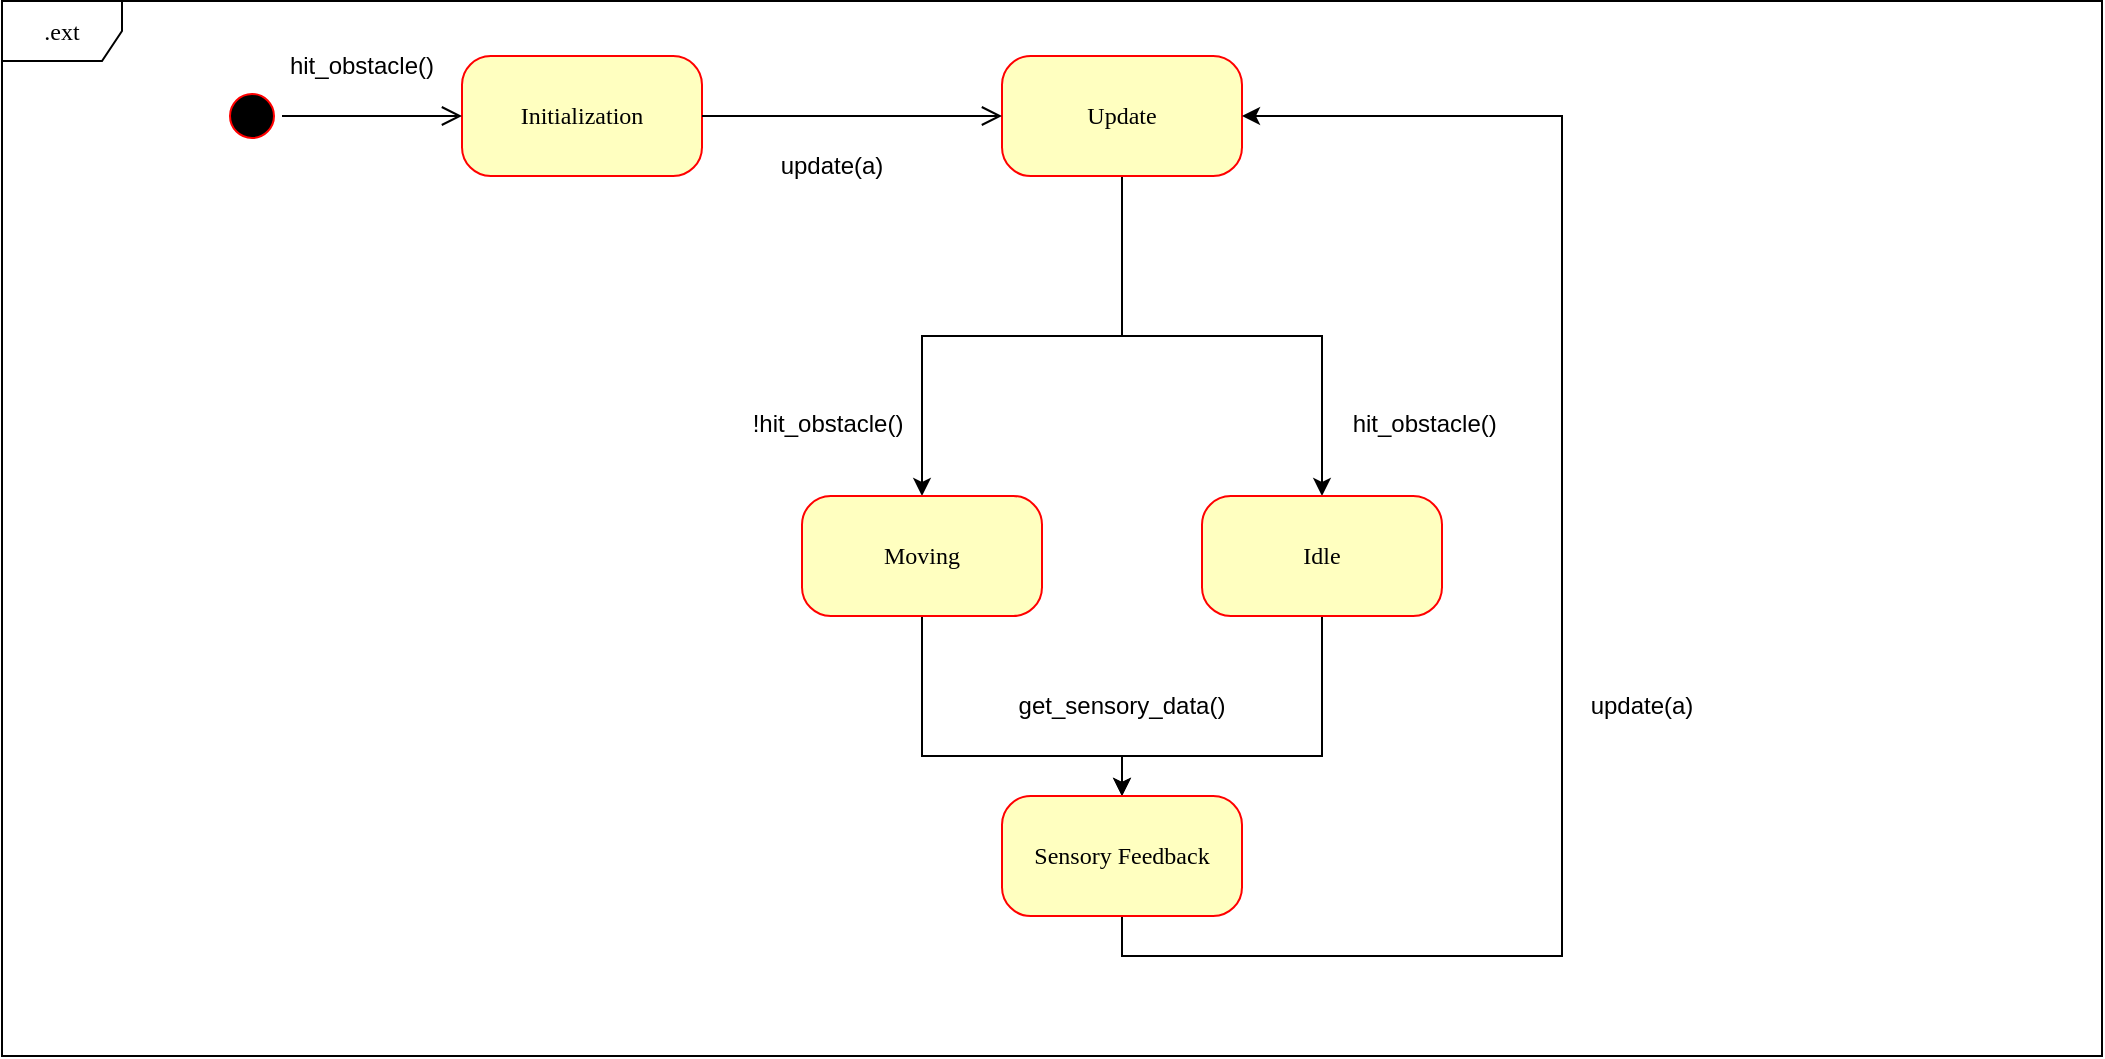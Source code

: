 <mxfile version="20.5.3" type="device"><diagram name="Page-1" id="58cdce13-f638-feb5-8d6f-7d28b1aa9fa0"><mxGraphModel dx="1038" dy="1397" grid="1" gridSize="10" guides="1" tooltips="1" connect="1" arrows="1" fold="1" page="1" pageScale="1" pageWidth="1100" pageHeight="850" background="none" math="0" shadow="0"><root><mxCell id="0"/><mxCell id="1" parent="0"/><mxCell id="2a3bc250acf0617d-8" value=".ext" style="shape=umlFrame;whiteSpace=wrap;html=1;rounded=1;shadow=0;comic=0;labelBackgroundColor=none;strokeWidth=1;fontFamily=Verdana;fontSize=12;align=center;" parent="1" vertex="1"><mxGeometry x="60" y="-387.5" width="1050" height="527.5" as="geometry"/></mxCell><mxCell id="382b91b5511bd0f7-1" value="" style="ellipse;html=1;shape=startState;fillColor=#000000;strokeColor=#ff0000;rounded=1;shadow=0;comic=0;labelBackgroundColor=none;fontFamily=Verdana;fontSize=12;fontColor=#000000;align=center;direction=south;" parent="1" vertex="1"><mxGeometry x="170" y="-345" width="30" height="30" as="geometry"/></mxCell><mxCell id="382b91b5511bd0f7-6" value="Initialization" style="rounded=1;whiteSpace=wrap;html=1;arcSize=24;fillColor=#ffffc0;strokeColor=#ff0000;shadow=0;comic=0;labelBackgroundColor=none;fontFamily=Verdana;fontSize=12;fontColor=#000000;align=center;" parent="1" vertex="1"><mxGeometry x="290" y="-360" width="120" height="60" as="geometry"/></mxCell><mxCell id="s9As_qn-SaXOsNYOZvD4-5" style="edgeStyle=orthogonalEdgeStyle;rounded=0;orthogonalLoop=1;jettySize=auto;html=1;" parent="1" source="382b91b5511bd0f7-7" target="s9As_qn-SaXOsNYOZvD4-3" edge="1"><mxGeometry relative="1" as="geometry"/></mxCell><mxCell id="s9As_qn-SaXOsNYOZvD4-6" style="edgeStyle=orthogonalEdgeStyle;rounded=0;orthogonalLoop=1;jettySize=auto;html=1;entryX=0.5;entryY=0;entryDx=0;entryDy=0;" parent="1" source="382b91b5511bd0f7-7" target="s9As_qn-SaXOsNYOZvD4-4" edge="1"><mxGeometry relative="1" as="geometry"/></mxCell><mxCell id="382b91b5511bd0f7-7" value="Update" style="rounded=1;whiteSpace=wrap;html=1;arcSize=24;fillColor=#ffffc0;strokeColor=#ff0000;shadow=0;comic=0;labelBackgroundColor=none;fontFamily=Verdana;fontSize=12;fontColor=#000000;align=center;" parent="1" vertex="1"><mxGeometry x="560" y="-360" width="120" height="60" as="geometry"/></mxCell><mxCell id="2a3bc250acf0617d-9" style="edgeStyle=orthogonalEdgeStyle;html=1;labelBackgroundColor=none;endArrow=open;endSize=8;strokeColor=#000000;fontFamily=Verdana;fontSize=12;align=left;" parent="1" source="382b91b5511bd0f7-1" target="382b91b5511bd0f7-6" edge="1"><mxGeometry relative="1" as="geometry"/></mxCell><mxCell id="2a3bc250acf0617d-10" style="edgeStyle=orthogonalEdgeStyle;html=1;labelBackgroundColor=none;endArrow=open;endSize=8;strokeColor=#000000;fontFamily=Verdana;fontSize=12;align=left;entryX=0;entryY=0.5;entryDx=0;entryDy=0;exitX=1;exitY=0.5;exitDx=0;exitDy=0;" parent="1" source="382b91b5511bd0f7-6" target="382b91b5511bd0f7-7" edge="1"><mxGeometry relative="1" as="geometry"><Array as="points"><mxPoint x="460" y="-330"/><mxPoint x="460" y="-330"/></Array></mxGeometry></mxCell><mxCell id="X4DEBgsoZ45ZVgToTa6B-22" value="hit_obstacle()" style="text;html=1;strokeColor=none;fillColor=none;align=center;verticalAlign=middle;whiteSpace=wrap;rounded=0;" parent="1" vertex="1"><mxGeometry x="200" y="-370" width="80" height="30" as="geometry"/></mxCell><mxCell id="A7kQfRxGTvdoAdxTLE2A-3" style="edgeStyle=orthogonalEdgeStyle;rounded=0;orthogonalLoop=1;jettySize=auto;html=1;exitX=0.5;exitY=1;exitDx=0;exitDy=0;entryX=0.5;entryY=0;entryDx=0;entryDy=0;" edge="1" parent="1" source="s9As_qn-SaXOsNYOZvD4-3" target="A7kQfRxGTvdoAdxTLE2A-1"><mxGeometry relative="1" as="geometry"><Array as="points"><mxPoint x="520" y="-10"/><mxPoint x="620" y="-10"/></Array></mxGeometry></mxCell><mxCell id="s9As_qn-SaXOsNYOZvD4-3" value="Moving" style="rounded=1;whiteSpace=wrap;html=1;arcSize=24;fillColor=#ffffc0;strokeColor=#ff0000;shadow=0;comic=0;labelBackgroundColor=none;fontFamily=Verdana;fontSize=12;fontColor=#000000;align=center;" parent="1" vertex="1"><mxGeometry x="460" y="-140" width="120" height="60" as="geometry"/></mxCell><mxCell id="A7kQfRxGTvdoAdxTLE2A-2" style="edgeStyle=orthogonalEdgeStyle;rounded=0;orthogonalLoop=1;jettySize=auto;html=1;exitX=0.5;exitY=1;exitDx=0;exitDy=0;entryX=0.5;entryY=0;entryDx=0;entryDy=0;" edge="1" parent="1" source="s9As_qn-SaXOsNYOZvD4-4" target="A7kQfRxGTvdoAdxTLE2A-1"><mxGeometry relative="1" as="geometry"><mxPoint x="620" y="-20" as="targetPoint"/><Array as="points"><mxPoint x="720" y="-10"/><mxPoint x="620" y="-10"/></Array></mxGeometry></mxCell><mxCell id="s9As_qn-SaXOsNYOZvD4-4" value="Idle" style="rounded=1;whiteSpace=wrap;html=1;arcSize=24;fillColor=#ffffc0;strokeColor=#ff0000;shadow=0;comic=0;labelBackgroundColor=none;fontFamily=Verdana;fontSize=12;fontColor=#000000;align=center;" parent="1" vertex="1"><mxGeometry x="660" y="-140" width="120" height="60" as="geometry"/></mxCell><mxCell id="s9As_qn-SaXOsNYOZvD4-8" value="&amp;nbsp;!hit_obstacle()" style="text;whiteSpace=wrap;html=1;" parent="1" vertex="1"><mxGeometry x="430" y="-190" width="90" height="30" as="geometry"/></mxCell><mxCell id="s9As_qn-SaXOsNYOZvD4-9" value="&amp;nbsp;hit_obstacle()" style="text;whiteSpace=wrap;html=1;" parent="1" vertex="1"><mxGeometry x="730" y="-190" width="90" height="30" as="geometry"/></mxCell><mxCell id="s9As_qn-SaXOsNYOZvD4-13" value="get_sensory_data()" style="text;html=1;strokeColor=none;fillColor=none;align=center;verticalAlign=middle;whiteSpace=wrap;rounded=0;" parent="1" vertex="1"><mxGeometry x="590" y="-50" width="60" height="30" as="geometry"/></mxCell><mxCell id="nddwP3gD8aT9j-EzFHlB-2" value="update(a)" style="text;html=1;strokeColor=none;fillColor=none;align=center;verticalAlign=middle;whiteSpace=wrap;rounded=0;" parent="1" vertex="1"><mxGeometry x="445" y="-320" width="60" height="30" as="geometry"/></mxCell><mxCell id="A7kQfRxGTvdoAdxTLE2A-4" style="edgeStyle=orthogonalEdgeStyle;rounded=0;orthogonalLoop=1;jettySize=auto;html=1;exitX=0.5;exitY=1;exitDx=0;exitDy=0;" edge="1" parent="1" source="A7kQfRxGTvdoAdxTLE2A-1" target="382b91b5511bd0f7-7"><mxGeometry relative="1" as="geometry"><Array as="points"><mxPoint x="620" y="90"/><mxPoint x="840" y="90"/><mxPoint x="840" y="-330"/></Array></mxGeometry></mxCell><mxCell id="A7kQfRxGTvdoAdxTLE2A-1" value="Sensory Feedback" style="rounded=1;whiteSpace=wrap;html=1;arcSize=24;fillColor=#ffffc0;strokeColor=#ff0000;shadow=0;comic=0;labelBackgroundColor=none;fontFamily=Verdana;fontSize=12;fontColor=#000000;align=center;" vertex="1" parent="1"><mxGeometry x="560" y="10" width="120" height="60" as="geometry"/></mxCell><mxCell id="A7kQfRxGTvdoAdxTLE2A-5" value="update(a)" style="text;html=1;strokeColor=none;fillColor=none;align=center;verticalAlign=middle;whiteSpace=wrap;rounded=0;" vertex="1" parent="1"><mxGeometry x="850" y="-50" width="60" height="30" as="geometry"/></mxCell></root></mxGraphModel></diagram></mxfile>